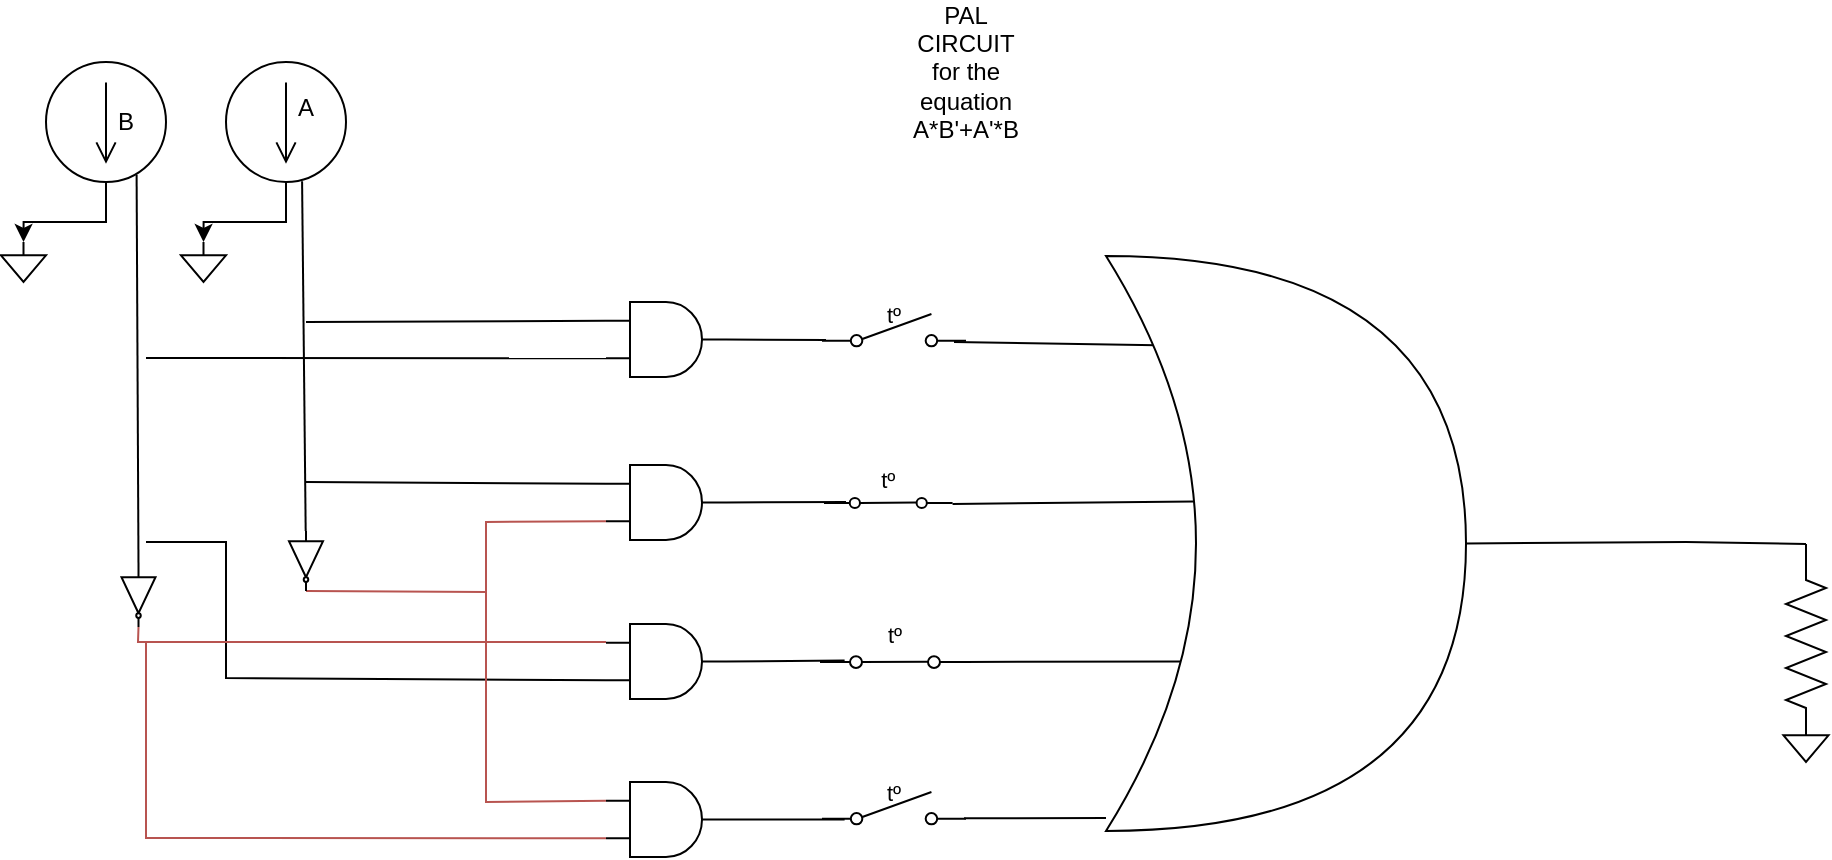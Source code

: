 <mxfile version="24.7.6">
  <diagram name="‫עמוד-1‬" id="xZf6sX6Ic44M0a_euZIN">
    <mxGraphModel dx="1430" dy="796" grid="1" gridSize="10" guides="1" tooltips="1" connect="1" arrows="1" fold="1" page="1" pageScale="1" pageWidth="827" pageHeight="1169" math="0" shadow="0">
      <root>
        <mxCell id="0" />
        <mxCell id="1" parent="0" />
        <mxCell id="8i4qMbkFrFHu-ItXetFA-12" value="" style="verticalLabelPosition=bottom;shadow=0;dashed=0;align=center;html=1;verticalAlign=top;shape=mxgraph.electrical.logic_gates.inverter_2;rotation=90;" vertex="1" parent="1">
          <mxGeometry x="61.25" y="459" width="30" height="17" as="geometry" />
        </mxCell>
        <mxCell id="8i4qMbkFrFHu-ItXetFA-14" value="" style="pointerEvents=1;verticalLabelPosition=bottom;shadow=0;dashed=0;align=center;html=1;verticalAlign=top;shape=mxgraph.electrical.signal_sources.source;aspect=fixed;points=[[0.5,0,0],[1,0.5,0],[0.5,1,0],[0,0.5,0]];elSignalType=dc2;" vertex="1" parent="1">
          <mxGeometry x="30" y="200" width="60" height="60" as="geometry" />
        </mxCell>
        <object label="" A="" id="8i4qMbkFrFHu-ItXetFA-15">
          <mxCell style="pointerEvents=1;verticalLabelPosition=bottom;shadow=0;dashed=0;align=center;html=1;verticalAlign=top;shape=mxgraph.electrical.signal_sources.source;aspect=fixed;points=[[0.5,0,0],[1,0.5,0],[0.5,1,0],[0,0.5,0]];elSignalType=dc2;" vertex="1" parent="1">
            <mxGeometry x="120" y="200" width="60" height="60" as="geometry" />
          </mxCell>
        </object>
        <mxCell id="8i4qMbkFrFHu-ItXetFA-17" value="A" style="text;html=1;align=center;verticalAlign=middle;whiteSpace=wrap;rounded=0;" vertex="1" parent="1">
          <mxGeometry x="130" y="208" width="60" height="30" as="geometry" />
        </mxCell>
        <mxCell id="8i4qMbkFrFHu-ItXetFA-18" value="B" style="text;html=1;align=center;verticalAlign=middle;whiteSpace=wrap;rounded=0;" vertex="1" parent="1">
          <mxGeometry x="40" y="215" width="60" height="30" as="geometry" />
        </mxCell>
        <mxCell id="8i4qMbkFrFHu-ItXetFA-19" value="" style="pointerEvents=1;verticalLabelPosition=bottom;shadow=0;dashed=0;align=center;html=1;verticalAlign=top;shape=mxgraph.electrical.signal_sources.signal_ground;" vertex="1" parent="1">
          <mxGeometry x="97.5" y="290" width="22.5" height="20" as="geometry" />
        </mxCell>
        <mxCell id="8i4qMbkFrFHu-ItXetFA-20" value="" style="pointerEvents=1;verticalLabelPosition=bottom;shadow=0;dashed=0;align=center;html=1;verticalAlign=top;shape=mxgraph.electrical.signal_sources.signal_ground;" vertex="1" parent="1">
          <mxGeometry x="7.5" y="290" width="22.5" height="20" as="geometry" />
        </mxCell>
        <mxCell id="8i4qMbkFrFHu-ItXetFA-21" style="edgeStyle=orthogonalEdgeStyle;rounded=0;orthogonalLoop=1;jettySize=auto;html=1;exitX=0.5;exitY=1;exitDx=0;exitDy=0;exitPerimeter=0;entryX=0.5;entryY=0;entryDx=0;entryDy=0;entryPerimeter=0;" edge="1" parent="1" source="8i4qMbkFrFHu-ItXetFA-14" target="8i4qMbkFrFHu-ItXetFA-20">
          <mxGeometry relative="1" as="geometry" />
        </mxCell>
        <mxCell id="8i4qMbkFrFHu-ItXetFA-22" style="edgeStyle=orthogonalEdgeStyle;rounded=0;orthogonalLoop=1;jettySize=auto;html=1;entryX=0.5;entryY=0;entryDx=0;entryDy=0;entryPerimeter=0;" edge="1" parent="1" source="8i4qMbkFrFHu-ItXetFA-15" target="8i4qMbkFrFHu-ItXetFA-19">
          <mxGeometry relative="1" as="geometry" />
        </mxCell>
        <mxCell id="8i4qMbkFrFHu-ItXetFA-67" value="" style="html=1;shape=mxgraph.electrical.electro-mechanical.thermostat2;aspect=fixed;elSwitchState=on;" vertex="1" parent="1">
          <mxGeometry x="417" y="482" width="75" height="21" as="geometry" />
        </mxCell>
        <mxCell id="8i4qMbkFrFHu-ItXetFA-69" value="" style="verticalLabelPosition=bottom;shadow=0;dashed=0;align=center;html=1;verticalAlign=top;shape=mxgraph.electrical.logic_gates.logic_gate;operation=and;" vertex="1" parent="1">
          <mxGeometry x="310" y="481" width="60" height="37.5" as="geometry" />
        </mxCell>
        <mxCell id="8i4qMbkFrFHu-ItXetFA-70" value="" style="verticalLabelPosition=bottom;shadow=0;dashed=0;align=center;html=1;verticalAlign=top;shape=mxgraph.electrical.logic_gates.logic_gate;operation=and;" vertex="1" parent="1">
          <mxGeometry x="310" y="401.5" width="60" height="37.5" as="geometry" />
        </mxCell>
        <mxCell id="8i4qMbkFrFHu-ItXetFA-71" value="" style="verticalLabelPosition=bottom;shadow=0;dashed=0;align=center;html=1;verticalAlign=top;shape=mxgraph.electrical.logic_gates.logic_gate;operation=and;" vertex="1" parent="1">
          <mxGeometry x="310" y="560" width="60" height="37.5" as="geometry" />
        </mxCell>
        <mxCell id="8i4qMbkFrFHu-ItXetFA-72" value="" style="verticalLabelPosition=bottom;shadow=0;dashed=0;align=center;html=1;verticalAlign=top;shape=mxgraph.electrical.logic_gates.logic_gate;operation=and;" vertex="1" parent="1">
          <mxGeometry x="310" y="320" width="60" height="37.5" as="geometry" />
        </mxCell>
        <mxCell id="8i4qMbkFrFHu-ItXetFA-74" value="" style="endArrow=none;html=1;rounded=0;exitX=0;exitY=0.5;exitDx=0;exitDy=0;exitPerimeter=0;entryX=0.755;entryY=0.94;entryDx=0;entryDy=0;entryPerimeter=0;" edge="1" parent="1" source="8i4qMbkFrFHu-ItXetFA-12" target="8i4qMbkFrFHu-ItXetFA-14">
          <mxGeometry width="50" height="50" relative="1" as="geometry">
            <mxPoint x="370" y="540" as="sourcePoint" />
            <mxPoint x="420" y="490" as="targetPoint" />
          </mxGeometry>
        </mxCell>
        <mxCell id="8i4qMbkFrFHu-ItXetFA-75" value="" style="endArrow=none;html=1;rounded=0;entryX=0;entryY=0.25;entryDx=0;entryDy=0;entryPerimeter=0;" edge="1" parent="1" target="8i4qMbkFrFHu-ItXetFA-72">
          <mxGeometry width="50" height="50" relative="1" as="geometry">
            <mxPoint x="160" y="330" as="sourcePoint" />
            <mxPoint x="420" y="490" as="targetPoint" />
          </mxGeometry>
        </mxCell>
        <mxCell id="8i4qMbkFrFHu-ItXetFA-76" value="" style="endArrow=none;html=1;rounded=0;entryX=0;entryY=0.75;entryDx=0;entryDy=0;entryPerimeter=0;" edge="1" parent="1" target="8i4qMbkFrFHu-ItXetFA-72">
          <mxGeometry width="50" height="50" relative="1" as="geometry">
            <mxPoint x="80" y="348" as="sourcePoint" />
            <mxPoint x="420" y="490" as="targetPoint" />
          </mxGeometry>
        </mxCell>
        <mxCell id="8i4qMbkFrFHu-ItXetFA-77" value="" style="endArrow=none;html=1;rounded=0;entryX=0;entryY=0.25;entryDx=0;entryDy=0;entryPerimeter=0;" edge="1" parent="1" target="8i4qMbkFrFHu-ItXetFA-70">
          <mxGeometry width="50" height="50" relative="1" as="geometry">
            <mxPoint x="160" y="410" as="sourcePoint" />
            <mxPoint x="420" y="490" as="targetPoint" />
          </mxGeometry>
        </mxCell>
        <mxCell id="8i4qMbkFrFHu-ItXetFA-80" value="" style="endArrow=none;html=1;rounded=0;entryX=0;entryY=0.75;entryDx=0;entryDy=0;entryPerimeter=0;" edge="1" parent="1" target="8i4qMbkFrFHu-ItXetFA-69">
          <mxGeometry width="50" height="50" relative="1" as="geometry">
            <mxPoint x="80" y="440" as="sourcePoint" />
            <mxPoint x="420" y="490" as="targetPoint" />
            <Array as="points">
              <mxPoint x="120" y="440" />
              <mxPoint x="120" y="508" />
            </Array>
          </mxGeometry>
        </mxCell>
        <mxCell id="8i4qMbkFrFHu-ItXetFA-81" value="" style="endArrow=none;html=1;rounded=0;fillColor=#f8cecc;strokeColor=#b85450;exitX=1;exitY=0.5;exitDx=0;exitDy=0;exitPerimeter=0;entryX=0;entryY=0.75;entryDx=0;entryDy=0;entryPerimeter=0;" edge="1" parent="1" source="8i4qMbkFrFHu-ItXetFA-68" target="8i4qMbkFrFHu-ItXetFA-70">
          <mxGeometry width="50" height="50" relative="1" as="geometry">
            <mxPoint x="370" y="540" as="sourcePoint" />
            <mxPoint x="420" y="490" as="targetPoint" />
            <Array as="points">
              <mxPoint x="250" y="465" />
              <mxPoint x="250" y="430" />
            </Array>
          </mxGeometry>
        </mxCell>
        <mxCell id="8i4qMbkFrFHu-ItXetFA-83" value="" style="endArrow=none;html=1;rounded=0;exitX=0.634;exitY=0.994;exitDx=0;exitDy=0;exitPerimeter=0;" edge="1" parent="1" source="8i4qMbkFrFHu-ItXetFA-15" target="8i4qMbkFrFHu-ItXetFA-68">
          <mxGeometry width="50" height="50" relative="1" as="geometry">
            <mxPoint x="158" y="260" as="sourcePoint" />
            <mxPoint x="158" y="460" as="targetPoint" />
          </mxGeometry>
        </mxCell>
        <mxCell id="8i4qMbkFrFHu-ItXetFA-68" value="" style="verticalLabelPosition=bottom;shadow=0;dashed=0;align=center;html=1;verticalAlign=top;shape=mxgraph.electrical.logic_gates.inverter_2;rotation=90;" vertex="1" parent="1">
          <mxGeometry x="145" y="441" width="30" height="17" as="geometry" />
        </mxCell>
        <mxCell id="8i4qMbkFrFHu-ItXetFA-84" value="" style="endArrow=none;html=1;rounded=0;fillColor=#f8cecc;strokeColor=#b85450;exitX=0;exitY=0.75;exitDx=0;exitDy=0;exitPerimeter=0;" edge="1" parent="1" source="8i4qMbkFrFHu-ItXetFA-71">
          <mxGeometry width="50" height="50" relative="1" as="geometry">
            <mxPoint x="370" y="540" as="sourcePoint" />
            <mxPoint x="80" y="490" as="targetPoint" />
            <Array as="points">
              <mxPoint x="80" y="588" />
            </Array>
          </mxGeometry>
        </mxCell>
        <mxCell id="8i4qMbkFrFHu-ItXetFA-85" value="" style="endArrow=none;html=1;rounded=0;fillColor=#f8cecc;strokeColor=#b85450;entryX=0;entryY=0.25;entryDx=0;entryDy=0;entryPerimeter=0;" edge="1" parent="1" target="8i4qMbkFrFHu-ItXetFA-71">
          <mxGeometry width="50" height="50" relative="1" as="geometry">
            <mxPoint x="250" y="460" as="sourcePoint" />
            <mxPoint x="250" y="570" as="targetPoint" />
            <Array as="points">
              <mxPoint x="250" y="570" />
            </Array>
          </mxGeometry>
        </mxCell>
        <mxCell id="8i4qMbkFrFHu-ItXetFA-86" value="" style="endArrow=none;html=1;rounded=0;fillColor=#f8cecc;strokeColor=#b85450;exitX=1;exitY=0.5;exitDx=0;exitDy=0;exitPerimeter=0;" edge="1" parent="1" source="8i4qMbkFrFHu-ItXetFA-12">
          <mxGeometry width="50" height="50" relative="1" as="geometry">
            <mxPoint x="370" y="540" as="sourcePoint" />
            <mxPoint x="310" y="490" as="targetPoint" />
            <Array as="points">
              <mxPoint x="76" y="490" />
            </Array>
          </mxGeometry>
        </mxCell>
        <mxCell id="8i4qMbkFrFHu-ItXetFA-91" value="" style="html=1;shape=mxgraph.electrical.electro-mechanical.thermostat2;aspect=fixed;elSwitchState=off;" vertex="1" parent="1">
          <mxGeometry x="418" y="561" width="72" height="20.16" as="geometry" />
        </mxCell>
        <mxCell id="8i4qMbkFrFHu-ItXetFA-92" value="" style="html=1;shape=mxgraph.electrical.electro-mechanical.thermostat2;aspect=fixed;elSwitchState=on;" vertex="1" parent="1">
          <mxGeometry x="419" y="405" width="64.29" height="18" as="geometry" />
        </mxCell>
        <mxCell id="8i4qMbkFrFHu-ItXetFA-93" value="" style="html=1;shape=mxgraph.electrical.electro-mechanical.thermostat2;aspect=fixed;elSwitchState=off;" vertex="1" parent="1">
          <mxGeometry x="418" y="322" width="72" height="20.16" as="geometry" />
        </mxCell>
        <mxCell id="8i4qMbkFrFHu-ItXetFA-94" value="" style="endArrow=none;html=1;rounded=0;entryX=1;entryY=0.5;entryDx=0;entryDy=0;entryPerimeter=0;" edge="1" parent="1" target="8i4qMbkFrFHu-ItXetFA-72">
          <mxGeometry width="50" height="50" relative="1" as="geometry">
            <mxPoint x="420" y="339" as="sourcePoint" />
            <mxPoint x="420" y="490" as="targetPoint" />
          </mxGeometry>
        </mxCell>
        <mxCell id="8i4qMbkFrFHu-ItXetFA-95" value="" style="endArrow=none;html=1;rounded=0;exitX=1;exitY=0.5;exitDx=0;exitDy=0;exitPerimeter=0;entryX=0.157;entryY=0.879;entryDx=0;entryDy=0;entryPerimeter=0;" edge="1" parent="1" source="8i4qMbkFrFHu-ItXetFA-71" target="8i4qMbkFrFHu-ItXetFA-91">
          <mxGeometry width="50" height="50" relative="1" as="geometry">
            <mxPoint x="370" y="540" as="sourcePoint" />
            <mxPoint x="420" y="490" as="targetPoint" />
          </mxGeometry>
        </mxCell>
        <mxCell id="8i4qMbkFrFHu-ItXetFA-96" value="" style="endArrow=none;html=1;rounded=0;exitX=1;exitY=0.5;exitDx=0;exitDy=0;exitPerimeter=0;entryX=0.164;entryY=0.822;entryDx=0;entryDy=0;entryPerimeter=0;" edge="1" parent="1" source="8i4qMbkFrFHu-ItXetFA-69" target="8i4qMbkFrFHu-ItXetFA-67">
          <mxGeometry width="50" height="50" relative="1" as="geometry">
            <mxPoint x="370" y="540" as="sourcePoint" />
            <mxPoint x="410" y="490" as="targetPoint" />
          </mxGeometry>
        </mxCell>
        <mxCell id="8i4qMbkFrFHu-ItXetFA-97" value="" style="endArrow=none;html=1;rounded=0;exitX=1;exitY=0.5;exitDx=0;exitDy=0;exitPerimeter=0;" edge="1" parent="1" source="8i4qMbkFrFHu-ItXetFA-70">
          <mxGeometry width="50" height="50" relative="1" as="geometry">
            <mxPoint x="370" y="540" as="sourcePoint" />
            <mxPoint x="430" y="420" as="targetPoint" />
          </mxGeometry>
        </mxCell>
        <mxCell id="8i4qMbkFrFHu-ItXetFA-98" value="" style="endArrow=none;html=1;rounded=0;exitX=1;exitY=1;exitDx=0;exitDy=0;entryX=0.214;entryY=0.705;entryDx=0;entryDy=0;entryPerimeter=0;" edge="1" parent="1" target="8i4qMbkFrFHu-ItXetFA-115">
          <mxGeometry width="50" height="50" relative="1" as="geometry">
            <mxPoint x="489.0" y="500" as="sourcePoint" />
            <mxPoint x="560" y="500" as="targetPoint" />
          </mxGeometry>
        </mxCell>
        <mxCell id="8i4qMbkFrFHu-ItXetFA-99" value="" style="endArrow=none;html=1;rounded=0;exitX=1;exitY=1;exitDx=0;exitDy=0;" edge="1" parent="1">
          <mxGeometry width="50" height="50" relative="1" as="geometry">
            <mxPoint x="489" y="578.16" as="sourcePoint" />
            <mxPoint x="560" y="578" as="targetPoint" />
          </mxGeometry>
        </mxCell>
        <mxCell id="8i4qMbkFrFHu-ItXetFA-100" value="" style="endArrow=none;html=1;rounded=0;entryX=1;entryY=1;entryDx=0;entryDy=0;exitX=0.244;exitY=0.427;exitDx=0;exitDy=0;exitPerimeter=0;" edge="1" parent="1" source="8i4qMbkFrFHu-ItXetFA-115">
          <mxGeometry width="50" height="50" relative="1" as="geometry">
            <mxPoint x="560" y="420" as="sourcePoint" />
            <mxPoint x="483.29" y="421" as="targetPoint" />
          </mxGeometry>
        </mxCell>
        <mxCell id="8i4qMbkFrFHu-ItXetFA-101" value="" style="endArrow=none;html=1;rounded=0;entryX=1;entryY=1;entryDx=0;entryDy=0;exitX=0.141;exitY=0.155;exitDx=0;exitDy=0;exitPerimeter=0;" edge="1" parent="1" source="8i4qMbkFrFHu-ItXetFA-115">
          <mxGeometry width="50" height="50" relative="1" as="geometry">
            <mxPoint x="570" y="340" as="sourcePoint" />
            <mxPoint x="484.0" y="340" as="targetPoint" />
          </mxGeometry>
        </mxCell>
        <mxCell id="8i4qMbkFrFHu-ItXetFA-115" value="" style="shape=xor;whiteSpace=wrap;html=1;" vertex="1" parent="1">
          <mxGeometry x="560" y="297" width="180" height="287.5" as="geometry" />
        </mxCell>
        <mxCell id="8i4qMbkFrFHu-ItXetFA-116" value="" style="endArrow=none;html=1;rounded=0;entryX=1;entryY=0.5;entryDx=0;entryDy=0;entryPerimeter=0;" edge="1" parent="1" target="8i4qMbkFrFHu-ItXetFA-115">
          <mxGeometry width="50" height="50" relative="1" as="geometry">
            <mxPoint x="850" y="440" as="sourcePoint" />
            <mxPoint x="420" y="420" as="targetPoint" />
          </mxGeometry>
        </mxCell>
        <mxCell id="8i4qMbkFrFHu-ItXetFA-117" value="" style="pointerEvents=1;verticalLabelPosition=bottom;shadow=0;dashed=0;align=center;html=1;verticalAlign=top;shape=mxgraph.electrical.resistors.resistor_2;rotation=90;" vertex="1" parent="1">
          <mxGeometry x="860" y="481" width="100" height="20" as="geometry" />
        </mxCell>
        <mxCell id="8i4qMbkFrFHu-ItXetFA-118" value="" style="pointerEvents=1;verticalLabelPosition=bottom;shadow=0;dashed=0;align=center;html=1;verticalAlign=top;shape=mxgraph.electrical.signal_sources.signal_ground;" vertex="1" parent="1">
          <mxGeometry x="898.75" y="530" width="22.5" height="20" as="geometry" />
        </mxCell>
        <mxCell id="8i4qMbkFrFHu-ItXetFA-119" value="" style="endArrow=none;html=1;rounded=0;exitX=0;exitY=0.5;exitDx=0;exitDy=0;exitPerimeter=0;" edge="1" parent="1" source="8i4qMbkFrFHu-ItXetFA-117">
          <mxGeometry width="50" height="50" relative="1" as="geometry">
            <mxPoint x="370" y="470" as="sourcePoint" />
            <mxPoint x="850" y="440" as="targetPoint" />
          </mxGeometry>
        </mxCell>
        <mxCell id="8i4qMbkFrFHu-ItXetFA-120" value="PAL CIRCUIT for the equation A*B&#39;+A&#39;*B" style="text;html=1;align=center;verticalAlign=middle;whiteSpace=wrap;rounded=0;" vertex="1" parent="1">
          <mxGeometry x="460" y="190" width="60" height="30" as="geometry" />
        </mxCell>
      </root>
    </mxGraphModel>
  </diagram>
</mxfile>
